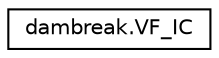 digraph "Graphical Class Hierarchy"
{
 // LATEX_PDF_SIZE
  edge [fontname="Helvetica",fontsize="10",labelfontname="Helvetica",labelfontsize="10"];
  node [fontname="Helvetica",fontsize="10",shape=record];
  rankdir="LR";
  Node0 [label="dambreak.VF_IC",height=0.2,width=0.4,color="black", fillcolor="white", style="filled",URL="$classdambreak_1_1VF__IC.html",tooltip=" "];
}
